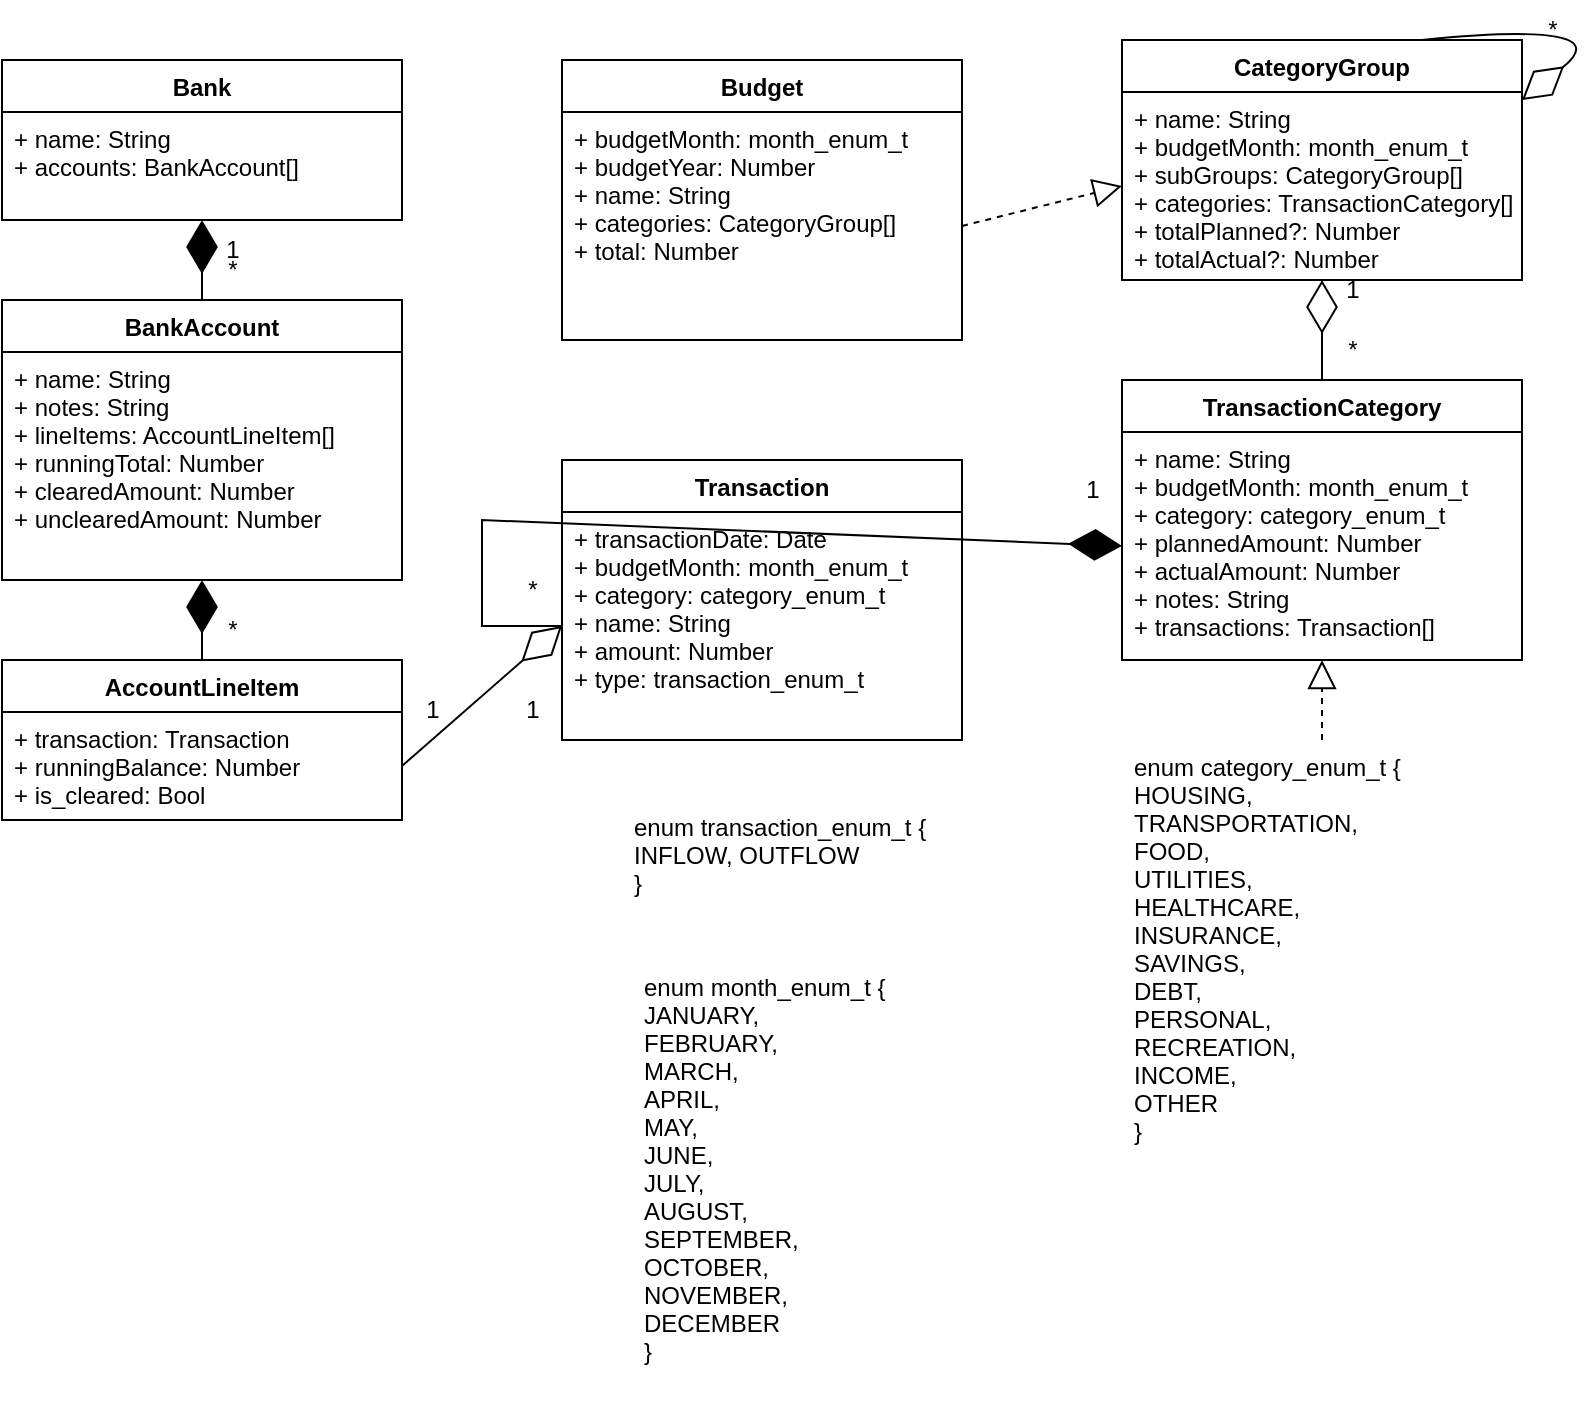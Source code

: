 <mxfile>
    <diagram name="Transaction Structure" id="transaction-diagram">
        <mxGraphModel dx="988" dy="568" grid="1" gridSize="10" guides="1" tooltips="1" connect="1" arrows="1" fold="1" page="1" pageScale="1" pageWidth="850" pageHeight="1100" math="0" shadow="0">
            <root>
                <mxCell id="0"/>
                <mxCell id="1" parent="0"/>
                <mxCell id="2" value="Transaction" style="swimlane;fontStyle=1;align=center;verticalAlign=top;childLayout=stackLayout;horizontal=1;startSize=26;horizontalStack=0;resizeParent=1;resizeParentMax=0;resizeLast=0;collapsible=1;marginBottom=0;" parent="1" vertex="1">
                    <mxGeometry x="320" y="240" width="200" height="140" as="geometry"/>
                </mxCell>
                <mxCell id="3" value="+ transactionDate: Date&#xa;+ budgetMonth: month_enum_t&#xa;+ category: category_enum_t&#xa;+ name: String&#xa;+ amount: Number&#xa;+ type: transaction_enum_t" style="text;strokeColor=none;fillColor=none;align=left;verticalAlign=top;spacingLeft=4;spacingRight=4;overflow=hidden;rotatable=0;points=[[0,0.5],[1,0.5]];portConstraint=eastwest;" parent="2" vertex="1">
                    <mxGeometry y="26" width="200" height="114" as="geometry"/>
                </mxCell>
                <mxCell id="12" value="Budget" style="swimlane;fontStyle=1;align=center;verticalAlign=top;childLayout=stackLayout;horizontal=1;startSize=26;horizontalStack=0;resizeParent=1;resizeParentMax=0;resizeLast=0;collapsible=1;marginBottom=0;" parent="1" vertex="1">
                    <mxGeometry x="320" y="40" width="200" height="140" as="geometry"/>
                </mxCell>
                <mxCell id="13" value="+ budgetMonth: month_enum_t&#xa;+ budgetYear: Number&#xa;+ name: String&#xa;+ categories: CategoryGroup[]&#xa;+ total: Number" style="text;strokeColor=none;fillColor=none;align=left;verticalAlign=top;spacingLeft=4;spacingRight=4;overflow=hidden;rotatable=0;points=[[0,0.5],[1,0.5]];portConstraint=eastwest;" parent="12" vertex="1">
                    <mxGeometry y="26" width="200" height="114" as="geometry"/>
                </mxCell>
                <mxCell id="14" value="CategoryGroup" style="swimlane;fontStyle=1;align=center;verticalAlign=top;childLayout=stackLayout;horizontal=1;startSize=26;horizontalStack=0;resizeParent=1;resizeParentMax=0;resizeLast=0;collapsible=1;marginBottom=0;" parent="1" vertex="1">
                    <mxGeometry x="600" y="30" width="200" height="120" as="geometry"/>
                </mxCell>
                <mxCell id="15" value="+ name: String&#xa;+ budgetMonth: month_enum_t&#xa;+ subGroups: CategoryGroup[]&#xa;+ categories: TransactionCategory[]&#xa;+ totalPlanned?: Number&#xa;+ totalActual?: Number" style="text;strokeColor=none;fillColor=none;align=left;verticalAlign=top;spacingLeft=4;spacingRight=4;overflow=hidden;rotatable=0;points=[[0,0.5],[1,0.5]];portConstraint=eastwest;" parent="14" vertex="1">
                    <mxGeometry y="26" width="200" height="94" as="geometry"/>
                </mxCell>
                <mxCell id="22" value="TransactionCategory" style="swimlane;fontStyle=1;align=center;verticalAlign=top;childLayout=stackLayout;horizontal=1;startSize=26;horizontalStack=0;resizeParent=1;resizeParentMax=0;resizeLast=0;collapsible=1;marginBottom=0;" parent="1" vertex="1">
                    <mxGeometry x="600" y="200" width="200" height="140" as="geometry"/>
                </mxCell>
                <mxCell id="23" value="+ name: String&#xa;+ budgetMonth: month_enum_t&#xa;+ category: category_enum_t&#xa;+ plannedAmount: Number&#xa;+ actualAmount: Number&#xa;+ notes: String&#xa;+ transactions: Transaction[]" style="text;strokeColor=none;fillColor=none;align=left;verticalAlign=top;spacingLeft=4;spacingRight=4;overflow=hidden;rotatable=0;points=[[0,0.5],[1,0.5]];portConstraint=eastwest;" parent="22" vertex="1">
                    <mxGeometry y="26" width="200" height="114" as="geometry"/>
                </mxCell>
                <mxCell id="40" value="Bank" style="swimlane;fontStyle=1;align=center;verticalAlign=top;childLayout=stackLayout;horizontal=1;startSize=26;horizontalStack=0;resizeParent=1;resizeParentMax=0;resizeLast=0;collapsible=1;marginBottom=0;" parent="1" vertex="1">
                    <mxGeometry x="40" y="40" width="200" height="80" as="geometry"/>
                </mxCell>
                <mxCell id="41" value="+ name: String&#xa;+ accounts: BankAccount[]" style="text;strokeColor=none;fillColor=none;align=left;verticalAlign=top;spacingLeft=4;spacingRight=4;overflow=hidden;rotatable=0;points=[[0,0.5],[1,0.5]];portConstraint=eastwest;" parent="40" vertex="1">
                    <mxGeometry y="26" width="200" height="54" as="geometry"/>
                </mxCell>
                <mxCell id="42" value="BankAccount" style="swimlane;fontStyle=1;align=center;verticalAlign=top;childLayout=stackLayout;horizontal=1;startSize=26;horizontalStack=0;resizeParent=1;resizeParentMax=0;resizeLast=0;collapsible=1;marginBottom=0;" parent="1" vertex="1">
                    <mxGeometry x="40" y="160" width="200" height="140" as="geometry"/>
                </mxCell>
                <mxCell id="43" value="+ name: String&#xa;+ notes: String&#xa;+ lineItems: AccountLineItem[]&#xa;+ runningTotal: Number&#xa;+ clearedAmount: Number&#xa;+ unclearedAmount: Number" style="text;strokeColor=none;fillColor=none;align=left;verticalAlign=top;spacingLeft=4;spacingRight=4;overflow=hidden;rotatable=0;points=[[0,0.5],[1,0.5]];portConstraint=eastwest;" parent="42" vertex="1">
                    <mxGeometry y="26" width="200" height="114" as="geometry"/>
                </mxCell>
                <mxCell id="44" value="AccountLineItem" style="swimlane;fontStyle=1;align=center;verticalAlign=top;childLayout=stackLayout;horizontal=1;startSize=26;horizontalStack=0;resizeParent=1;resizeParentMax=0;resizeLast=0;collapsible=1;marginBottom=0;" parent="1" vertex="1">
                    <mxGeometry x="40" y="340" width="200" height="80" as="geometry"/>
                </mxCell>
                <mxCell id="45" value="+ transaction: Transaction&#xa;+ runningBalance: Number&#xa;+ is_cleared: Bool" style="text;strokeColor=none;fillColor=none;align=left;verticalAlign=top;spacingLeft=4;spacingRight=4;overflow=hidden;rotatable=0;points=[[0,0.5],[1,0.5]];portConstraint=eastwest;" parent="44" vertex="1">
                    <mxGeometry y="26" width="200" height="54" as="geometry"/>
                </mxCell>
                <mxCell id="46" value="" style="endArrow=diamondThin;endFill=1;endSize=24;html=1;rounded=0;exitX=0.5;exitY=0;exitDx=0;exitDy=0;entryX=0.5;entryY=1;entryDx=0;entryDy=0;" parent="1" source="42" target="40" edge="1">
                    <mxGeometry width="160" relative="1" as="geometry"/>
                </mxCell>
                <mxCell id="47" value="" style="endArrow=diamondThin;endFill=1;endSize=24;html=1;rounded=0;exitX=0.5;exitY=0;exitDx=0;exitDy=0;entryX=0.5;entryY=1;entryDx=0;entryDy=0;" parent="1" source="44" target="42" edge="1">
                    <mxGeometry width="160" relative="1" as="geometry"/>
                </mxCell>
                <mxCell id="48" value="" style="endArrow=diamondThin;endFill=0;endSize=24;html=1;rounded=0;exitX=1;exitY=0.5;exitDx=0;exitDy=0;entryX=0;entryY=0.5;entryDx=0;entryDy=0;" parent="1" source="45" target="3" edge="1">
                    <mxGeometry width="160" relative="1" as="geometry"/>
                </mxCell>
                <mxCell id="49" value="1" style="text;html=1;align=center;verticalAlign=middle;resizable=0;points=[];autosize=1;strokeColor=none;fillColor=none;" parent="1" vertex="1">
                    <mxGeometry x="290" y="350" width="30" height="30" as="geometry"/>
                </mxCell>
                <mxCell id="50" value="1" style="text;html=1;align=center;verticalAlign=middle;resizable=0;points=[];autosize=1;strokeColor=none;fillColor=none;" parent="1" vertex="1">
                    <mxGeometry x="140" y="120" width="30" height="30" as="geometry"/>
                </mxCell>
                <mxCell id="51" value="*" style="text;html=1;align=center;verticalAlign=middle;resizable=0;points=[];autosize=1;strokeColor=none;fillColor=none;" parent="1" vertex="1">
                    <mxGeometry x="140" y="310" width="30" height="30" as="geometry"/>
                </mxCell>
                <mxCell id="52" value="*" style="text;html=1;align=center;verticalAlign=middle;resizable=0;points=[];autosize=1;strokeColor=none;fillColor=none;" parent="1" vertex="1">
                    <mxGeometry x="140" y="130" width="30" height="30" as="geometry"/>
                </mxCell>
                <mxCell id="53" value="1" style="text;html=1;align=center;verticalAlign=middle;resizable=0;points=[];autosize=1;strokeColor=none;fillColor=none;" parent="1" vertex="1">
                    <mxGeometry x="240" y="350" width="30" height="30" as="geometry"/>
                </mxCell>
                <mxCell id="5" value="enum transaction_enum_t {&#xa;    INFLOW, OUTFLOW&#xa;}" style="text;strokeColor=none;fillColor=none;align=left;verticalAlign=top;spacingLeft=4;spacingRight=4;overflow=hidden;rotatable=0;points=[[0,0.5],[1,0.5]];portConstraint=eastwest;" parent="1" vertex="1">
                    <mxGeometry x="350" y="410" width="160" height="60" as="geometry"/>
                </mxCell>
                <mxCell id="8" value="enum category_enum_t {&#xa;    HOUSING,&#xa;    TRANSPORTATION,&#xa;    FOOD,&#xa;    UTILITIES,&#xa;    HEALTHCARE,&#xa;    INSURANCE,&#xa;    SAVINGS,&#xa;    DEBT,&#xa;    PERSONAL,&#xa;    RECREATION,&#xa;    INCOME,&#xa;    OTHER&#xa;}" style="text;strokeColor=none;fillColor=none;align=left;verticalAlign=top;spacingLeft=4;spacingRight=4;overflow=hidden;rotatable=0;points=[[0,0.5],[1,0.5]];portConstraint=eastwest;" parent="1" vertex="1">
                    <mxGeometry x="600" y="380" width="200" height="220" as="geometry"/>
                </mxCell>
                <mxCell id="10" value="enum month_enum_t {&#xa;    JANUARY,&#xa;    FEBRUARY,&#xa;    MARCH,&#xa;    APRIL,&#xa;    MAY,&#xa;    JUNE,&#xa;    JULY,&#xa;    AUGUST,&#xa;    SEPTEMBER,&#xa;    OCTOBER,&#xa;    NOVEMBER,&#xa;    DECEMBER&#xa;}" style="text;strokeColor=none;fillColor=none;align=left;verticalAlign=top;spacingLeft=4;spacingRight=4;overflow=hidden;rotatable=0;points=[[0,0.5],[1,0.5]];portConstraint=eastwest;" parent="1" vertex="1">
                    <mxGeometry x="355" y="490" width="140" height="220" as="geometry"/>
                </mxCell>
                <mxCell id="18" value="" style="endArrow=block;dashed=1;endFill=0;endSize=12;html=1;rounded=0;exitX=1;exitY=0.5;exitDx=0;exitDy=0;entryX=0;entryY=0.5;entryDx=0;entryDy=0;" parent="1" source="13" target="15" edge="1">
                    <mxGeometry width="160" relative="1" as="geometry"/>
                </mxCell>
                <mxCell id="24" value="" style="endArrow=diamondThin;endFill=0;endSize=24;html=1;rounded=0;exitX=0.5;exitY=0;exitDx=0;exitDy=0;entryX=0.5;entryY=1;entryDx=0;entryDy=0;" parent="1" source="22" target="14" edge="1">
                    <mxGeometry width="160" relative="1" as="geometry"/>
                </mxCell>
                <mxCell id="25" value="" style="endArrow=block;dashed=1;endFill=0;endSize=12;html=1;rounded=0;exitX=0.5;exitY=0;exitDx=0;exitDy=0;entryX=0.5;entryY=1;entryDx=0;entryDy=0;" parent="1" source="8" target="22" edge="1">
                    <mxGeometry width="160" relative="1" as="geometry"/>
                </mxCell>
                <mxCell id="26" value="*" style="text;html=1;align=center;verticalAlign=middle;resizable=0;points=[];autosize=1;strokeColor=none;fillColor=none;" parent="1" vertex="1">
                    <mxGeometry x="700" y="170" width="30" height="30" as="geometry"/>
                </mxCell>
                <mxCell id="27" value="1" style="text;html=1;align=center;verticalAlign=middle;resizable=0;points=[];autosize=1;strokeColor=none;fillColor=none;" parent="1" vertex="1">
                    <mxGeometry x="700" y="140" width="30" height="30" as="geometry"/>
                </mxCell>
                <mxCell id="31" value="" style="endArrow=diamondThin;endFill=0;endSize=24;html=1;rounded=0;curved=1;exitX=0.75;exitY=0;exitDx=0;exitDy=0;entryX=1;entryY=0.25;entryDx=0;entryDy=0;" parent="1" source="14" target="14" edge="1">
                    <mxGeometry width="160" relative="1" as="geometry">
                        <mxPoint x="750" y="30" as="sourcePoint"/>
                        <mxPoint x="850" y="70" as="targetPoint"/>
                        <Array as="points">
                            <mxPoint x="850" y="20"/>
                        </Array>
                    </mxGeometry>
                </mxCell>
                <mxCell id="32" value="*" style="text;html=1;align=center;verticalAlign=middle;resizable=0;points=[];autosize=1;strokeColor=none;fillColor=none;" parent="1" vertex="1">
                    <mxGeometry x="800" y="10" width="30" height="30" as="geometry"/>
                </mxCell>
                <mxCell id="33" value="" style="endArrow=diamondThin;endFill=1;endSize=24;html=1;rounded=0;exitX=0;exitY=0.5;exitDx=0;exitDy=0;entryX=0;entryY=0.5;entryDx=0;entryDy=0;" parent="1" source="3" target="23" edge="1">
                    <mxGeometry width="160" relative="1" as="geometry">
                        <mxPoint x="300" y="310" as="sourcePoint"/>
                        <mxPoint x="590" y="270" as="targetPoint"/>
                        <Array as="points">
                            <mxPoint x="280" y="323"/>
                            <mxPoint x="280" y="270"/>
                        </Array>
                    </mxGeometry>
                </mxCell>
                <mxCell id="34" value="1" style="text;html=1;align=center;verticalAlign=middle;resizable=0;points=[];autosize=1;strokeColor=none;fillColor=none;" parent="1" vertex="1">
                    <mxGeometry x="570" y="240" width="30" height="30" as="geometry"/>
                </mxCell>
                <mxCell id="35" value="*" style="text;html=1;align=center;verticalAlign=middle;resizable=0;points=[];autosize=1;strokeColor=none;fillColor=none;" parent="1" vertex="1">
                    <mxGeometry x="290" y="290" width="30" height="30" as="geometry"/>
                </mxCell>
            </root>
        </mxGraphModel>
    </diagram>
</mxfile>